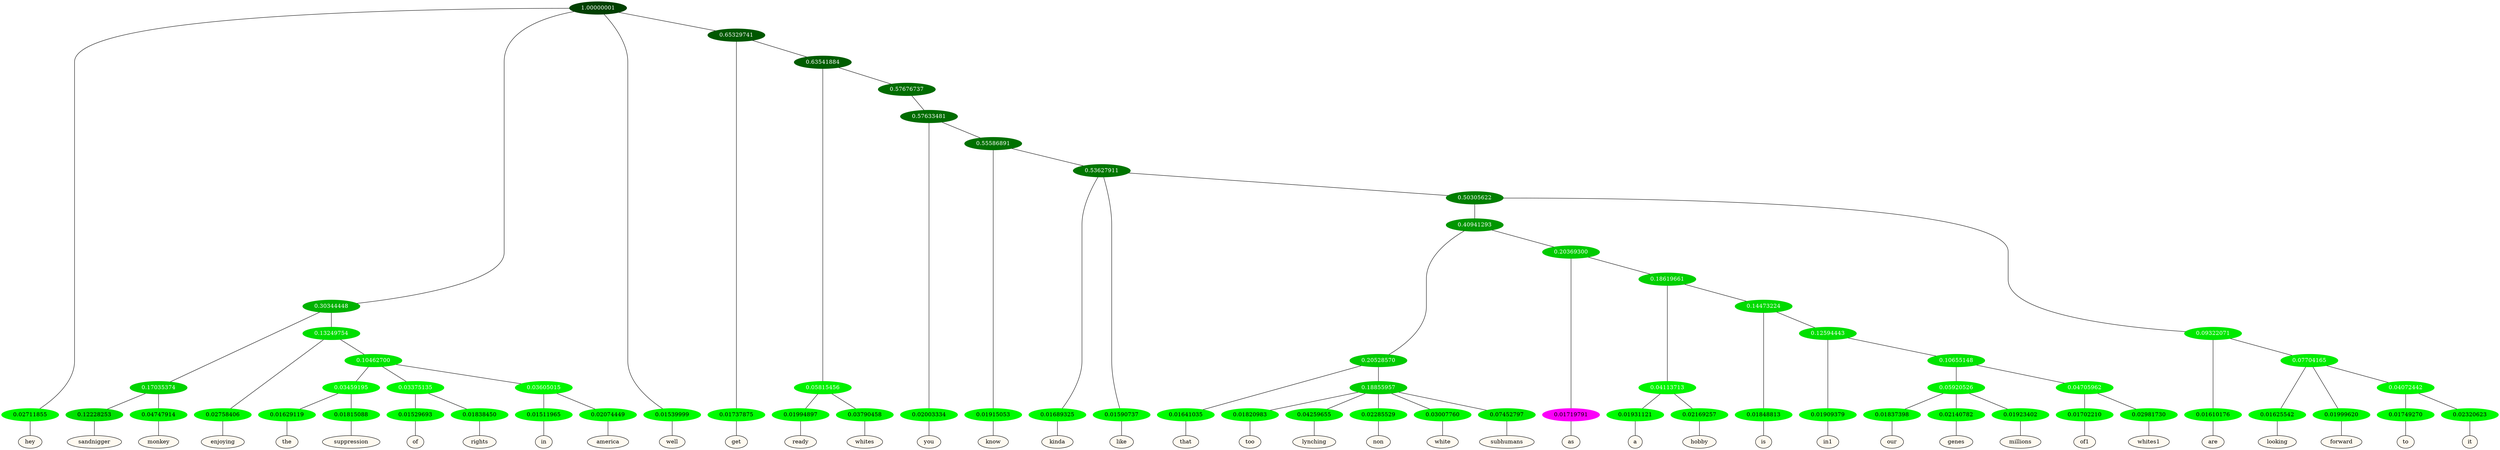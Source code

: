 graph {
	node [format=png height=0.15 nodesep=0.001 ordering=out overlap=prism overlap_scaling=0.01 ranksep=0.001 ratio=0.2 style=filled width=0.15]
	{
		rank=same
		a_w_1 [label=hey color=black fillcolor=floralwhite style="filled,solid"]
		a_w_9 [label=sandnigger color=black fillcolor=floralwhite style="filled,solid"]
		a_w_10 [label=monkey color=black fillcolor=floralwhite style="filled,solid"]
		a_w_11 [label=enjoying color=black fillcolor=floralwhite style="filled,solid"]
		a_w_21 [label=the color=black fillcolor=floralwhite style="filled,solid"]
		a_w_22 [label=suppression color=black fillcolor=floralwhite style="filled,solid"]
		a_w_23 [label=of color=black fillcolor=floralwhite style="filled,solid"]
		a_w_24 [label=rights color=black fillcolor=floralwhite style="filled,solid"]
		a_w_25 [label=in color=black fillcolor=floralwhite style="filled,solid"]
		a_w_26 [label=america color=black fillcolor=floralwhite style="filled,solid"]
		a_w_3 [label=well color=black fillcolor=floralwhite style="filled,solid"]
		a_w_7 [label=get color=black fillcolor=floralwhite style="filled,solid"]
		a_w_18 [label=ready color=black fillcolor=floralwhite style="filled,solid"]
		a_w_19 [label=whites color=black fillcolor=floralwhite style="filled,solid"]
		a_w_27 [label=you color=black fillcolor=floralwhite style="filled,solid"]
		a_w_29 [label=know color=black fillcolor=floralwhite style="filled,solid"]
		a_w_31 [label=kinda color=black fillcolor=floralwhite style="filled,solid"]
		a_w_32 [label=like color=black fillcolor=floralwhite style="filled,solid"]
		a_w_40 [label=that color=black fillcolor=floralwhite style="filled,solid"]
		a_w_47 [label=too color=black fillcolor=floralwhite style="filled,solid"]
		a_w_48 [label=lynching color=black fillcolor=floralwhite style="filled,solid"]
		a_w_49 [label=non color=black fillcolor=floralwhite style="filled,solid"]
		a_w_50 [label=white color=black fillcolor=floralwhite style="filled,solid"]
		a_w_51 [label=subhumans color=black fillcolor=floralwhite style="filled,solid"]
		a_w_42 [label=as color=black fillcolor=floralwhite style="filled,solid"]
		a_w_56 [label=a color=black fillcolor=floralwhite style="filled,solid"]
		a_w_57 [label=hobby color=black fillcolor=floralwhite style="filled,solid"]
		a_w_58 [label=is color=black fillcolor=floralwhite style="filled,solid"]
		a_w_60 [label=in1 color=black fillcolor=floralwhite style="filled,solid"]
		a_w_64 [label=our color=black fillcolor=floralwhite style="filled,solid"]
		a_w_65 [label=genes color=black fillcolor=floralwhite style="filled,solid"]
		a_w_66 [label=millions color=black fillcolor=floralwhite style="filled,solid"]
		a_w_67 [label=of1 color=black fillcolor=floralwhite style="filled,solid"]
		a_w_68 [label=whites1 color=black fillcolor=floralwhite style="filled,solid"]
		a_w_38 [label=are color=black fillcolor=floralwhite style="filled,solid"]
		a_w_44 [label=looking color=black fillcolor=floralwhite style="filled,solid"]
		a_w_45 [label=forward color=black fillcolor=floralwhite style="filled,solid"]
		a_w_54 [label=to color=black fillcolor=floralwhite style="filled,solid"]
		a_w_55 [label=it color=black fillcolor=floralwhite style="filled,solid"]
	}
	a_n_1 -- a_w_1
	a_n_9 -- a_w_9
	a_n_10 -- a_w_10
	a_n_11 -- a_w_11
	a_n_21 -- a_w_21
	a_n_22 -- a_w_22
	a_n_23 -- a_w_23
	a_n_24 -- a_w_24
	a_n_25 -- a_w_25
	a_n_26 -- a_w_26
	a_n_3 -- a_w_3
	a_n_7 -- a_w_7
	a_n_18 -- a_w_18
	a_n_19 -- a_w_19
	a_n_27 -- a_w_27
	a_n_29 -- a_w_29
	a_n_31 -- a_w_31
	a_n_32 -- a_w_32
	a_n_40 -- a_w_40
	a_n_47 -- a_w_47
	a_n_48 -- a_w_48
	a_n_49 -- a_w_49
	a_n_50 -- a_w_50
	a_n_51 -- a_w_51
	a_n_42 -- a_w_42
	a_n_56 -- a_w_56
	a_n_57 -- a_w_57
	a_n_58 -- a_w_58
	a_n_60 -- a_w_60
	a_n_64 -- a_w_64
	a_n_65 -- a_w_65
	a_n_66 -- a_w_66
	a_n_67 -- a_w_67
	a_n_68 -- a_w_68
	a_n_38 -- a_w_38
	a_n_44 -- a_w_44
	a_n_45 -- a_w_45
	a_n_54 -- a_w_54
	a_n_55 -- a_w_55
	{
		rank=same
		a_n_1 [label=0.02711855 color="0.334 1.000 0.973" fontcolor=black]
		a_n_9 [label=0.12228253 color="0.334 1.000 0.878" fontcolor=black]
		a_n_10 [label=0.04747914 color="0.334 1.000 0.953" fontcolor=black]
		a_n_11 [label=0.02758406 color="0.334 1.000 0.972" fontcolor=black]
		a_n_21 [label=0.01629119 color="0.334 1.000 0.984" fontcolor=black]
		a_n_22 [label=0.01815088 color="0.334 1.000 0.982" fontcolor=black]
		a_n_23 [label=0.01529693 color="0.334 1.000 0.985" fontcolor=black]
		a_n_24 [label=0.01838450 color="0.334 1.000 0.982" fontcolor=black]
		a_n_25 [label=0.01511965 color="0.334 1.000 0.985" fontcolor=black]
		a_n_26 [label=0.02074449 color="0.334 1.000 0.979" fontcolor=black]
		a_n_3 [label=0.01539999 color="0.334 1.000 0.985" fontcolor=black]
		a_n_7 [label=0.01737875 color="0.334 1.000 0.983" fontcolor=black]
		a_n_18 [label=0.01994897 color="0.334 1.000 0.980" fontcolor=black]
		a_n_19 [label=0.03790458 color="0.334 1.000 0.962" fontcolor=black]
		a_n_27 [label=0.02003334 color="0.334 1.000 0.980" fontcolor=black]
		a_n_29 [label=0.01915053 color="0.334 1.000 0.981" fontcolor=black]
		a_n_31 [label=0.01689325 color="0.334 1.000 0.983" fontcolor=black]
		a_n_32 [label=0.01590737 color="0.334 1.000 0.984" fontcolor=black]
		a_n_40 [label=0.01641035 color="0.334 1.000 0.984" fontcolor=black]
		a_n_47 [label=0.01820983 color="0.334 1.000 0.982" fontcolor=black]
		a_n_48 [label=0.04259655 color="0.334 1.000 0.957" fontcolor=black]
		a_n_49 [label=0.02285529 color="0.334 1.000 0.977" fontcolor=black]
		a_n_50 [label=0.03007760 color="0.334 1.000 0.970" fontcolor=black]
		a_n_51 [label=0.07452797 color="0.334 1.000 0.925" fontcolor=black]
		a_n_42 [label=0.01719791 color="0.835 1.000 0.983" fontcolor=black]
		a_n_56 [label=0.01931121 color="0.334 1.000 0.981" fontcolor=black]
		a_n_57 [label=0.02169257 color="0.334 1.000 0.978" fontcolor=black]
		a_n_58 [label=0.01848813 color="0.334 1.000 0.982" fontcolor=black]
		a_n_60 [label=0.01909379 color="0.334 1.000 0.981" fontcolor=black]
		a_n_64 [label=0.01837398 color="0.334 1.000 0.982" fontcolor=black]
		a_n_65 [label=0.02140782 color="0.334 1.000 0.979" fontcolor=black]
		a_n_66 [label=0.01923402 color="0.334 1.000 0.981" fontcolor=black]
		a_n_67 [label=0.01702210 color="0.334 1.000 0.983" fontcolor=black]
		a_n_68 [label=0.02981730 color="0.334 1.000 0.970" fontcolor=black]
		a_n_38 [label=0.01610176 color="0.334 1.000 0.984" fontcolor=black]
		a_n_44 [label=0.01625542 color="0.334 1.000 0.984" fontcolor=black]
		a_n_45 [label=0.01999620 color="0.334 1.000 0.980" fontcolor=black]
		a_n_54 [label=0.01749270 color="0.334 1.000 0.983" fontcolor=black]
		a_n_55 [label=0.02320623 color="0.334 1.000 0.977" fontcolor=black]
	}
	a_n_0 [label=1.00000001 color="0.334 1.000 0.250" fontcolor=grey99]
	a_n_0 -- a_n_1
	a_n_2 [label=0.30344448 color="0.334 1.000 0.697" fontcolor=grey99]
	a_n_0 -- a_n_2
	a_n_0 -- a_n_3
	a_n_4 [label=0.65329741 color="0.334 1.000 0.347" fontcolor=grey99]
	a_n_0 -- a_n_4
	a_n_5 [label=0.17035374 color="0.334 1.000 0.830" fontcolor=grey99]
	a_n_2 -- a_n_5
	a_n_6 [label=0.13249754 color="0.334 1.000 0.868" fontcolor=grey99]
	a_n_2 -- a_n_6
	a_n_4 -- a_n_7
	a_n_8 [label=0.63541884 color="0.334 1.000 0.365" fontcolor=grey99]
	a_n_4 -- a_n_8
	a_n_5 -- a_n_9
	a_n_5 -- a_n_10
	a_n_6 -- a_n_11
	a_n_12 [label=0.10462700 color="0.334 1.000 0.895" fontcolor=grey99]
	a_n_6 -- a_n_12
	a_n_13 [label=0.05815456 color="0.334 1.000 0.942" fontcolor=grey99]
	a_n_8 -- a_n_13
	a_n_14 [label=0.57676737 color="0.334 1.000 0.423" fontcolor=grey99]
	a_n_8 -- a_n_14
	a_n_15 [label=0.03459195 color="0.334 1.000 0.965" fontcolor=grey99]
	a_n_12 -- a_n_15
	a_n_16 [label=0.03375135 color="0.334 1.000 0.966" fontcolor=grey99]
	a_n_12 -- a_n_16
	a_n_17 [label=0.03605015 color="0.334 1.000 0.964" fontcolor=grey99]
	a_n_12 -- a_n_17
	a_n_13 -- a_n_18
	a_n_13 -- a_n_19
	a_n_20 [label=0.57633481 color="0.334 1.000 0.424" fontcolor=grey99]
	a_n_14 -- a_n_20
	a_n_15 -- a_n_21
	a_n_15 -- a_n_22
	a_n_16 -- a_n_23
	a_n_16 -- a_n_24
	a_n_17 -- a_n_25
	a_n_17 -- a_n_26
	a_n_20 -- a_n_27
	a_n_28 [label=0.55586891 color="0.334 1.000 0.444" fontcolor=grey99]
	a_n_20 -- a_n_28
	a_n_28 -- a_n_29
	a_n_30 [label=0.53627911 color="0.334 1.000 0.464" fontcolor=grey99]
	a_n_28 -- a_n_30
	a_n_30 -- a_n_31
	a_n_30 -- a_n_32
	a_n_33 [label=0.50305622 color="0.334 1.000 0.497" fontcolor=grey99]
	a_n_30 -- a_n_33
	a_n_34 [label=0.40941293 color="0.334 1.000 0.591" fontcolor=grey99]
	a_n_33 -- a_n_34
	a_n_35 [label=0.09322071 color="0.334 1.000 0.907" fontcolor=grey99]
	a_n_33 -- a_n_35
	a_n_36 [label=0.20528570 color="0.334 1.000 0.795" fontcolor=grey99]
	a_n_34 -- a_n_36
	a_n_37 [label=0.20369300 color="0.334 1.000 0.796" fontcolor=grey99]
	a_n_34 -- a_n_37
	a_n_35 -- a_n_38
	a_n_39 [label=0.07704165 color="0.334 1.000 0.923" fontcolor=grey99]
	a_n_35 -- a_n_39
	a_n_36 -- a_n_40
	a_n_41 [label=0.18855957 color="0.334 1.000 0.811" fontcolor=grey99]
	a_n_36 -- a_n_41
	a_n_37 -- a_n_42
	a_n_43 [label=0.18619661 color="0.334 1.000 0.814" fontcolor=grey99]
	a_n_37 -- a_n_43
	a_n_39 -- a_n_44
	a_n_39 -- a_n_45
	a_n_46 [label=0.04072442 color="0.334 1.000 0.959" fontcolor=grey99]
	a_n_39 -- a_n_46
	a_n_41 -- a_n_47
	a_n_41 -- a_n_48
	a_n_41 -- a_n_49
	a_n_41 -- a_n_50
	a_n_41 -- a_n_51
	a_n_52 [label=0.04113713 color="0.334 1.000 0.959" fontcolor=grey99]
	a_n_43 -- a_n_52
	a_n_53 [label=0.14473224 color="0.334 1.000 0.855" fontcolor=grey99]
	a_n_43 -- a_n_53
	a_n_46 -- a_n_54
	a_n_46 -- a_n_55
	a_n_52 -- a_n_56
	a_n_52 -- a_n_57
	a_n_53 -- a_n_58
	a_n_59 [label=0.12594443 color="0.334 1.000 0.874" fontcolor=grey99]
	a_n_53 -- a_n_59
	a_n_59 -- a_n_60
	a_n_61 [label=0.10655148 color="0.334 1.000 0.893" fontcolor=grey99]
	a_n_59 -- a_n_61
	a_n_62 [label=0.05920526 color="0.334 1.000 0.941" fontcolor=grey99]
	a_n_61 -- a_n_62
	a_n_63 [label=0.04705962 color="0.334 1.000 0.953" fontcolor=grey99]
	a_n_61 -- a_n_63
	a_n_62 -- a_n_64
	a_n_62 -- a_n_65
	a_n_62 -- a_n_66
	a_n_63 -- a_n_67
	a_n_63 -- a_n_68
}
